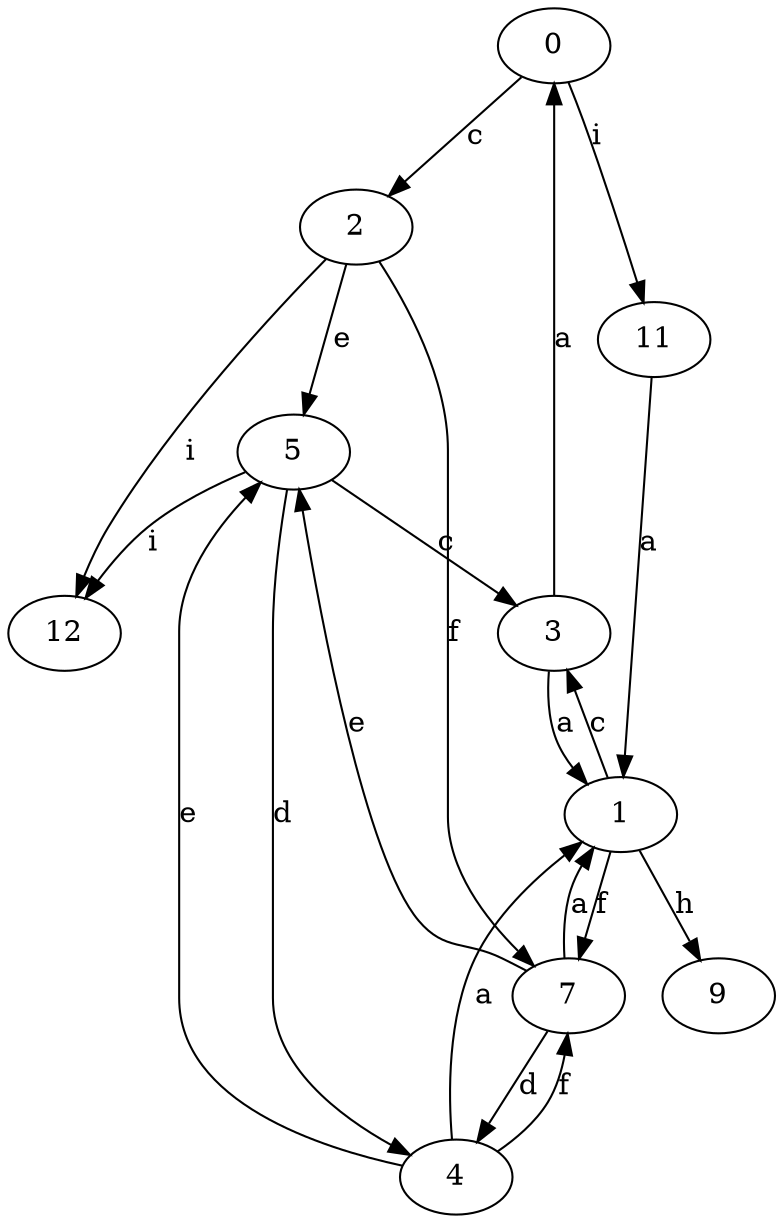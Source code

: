 strict digraph  {
0;
1;
2;
3;
4;
5;
7;
9;
11;
12;
0 -> 2  [label=c];
0 -> 11  [label=i];
1 -> 3  [label=c];
1 -> 7  [label=f];
1 -> 9  [label=h];
2 -> 5  [label=e];
2 -> 7  [label=f];
2 -> 12  [label=i];
3 -> 0  [label=a];
3 -> 1  [label=a];
4 -> 1  [label=a];
4 -> 5  [label=e];
4 -> 7  [label=f];
5 -> 3  [label=c];
5 -> 4  [label=d];
5 -> 12  [label=i];
7 -> 1  [label=a];
7 -> 4  [label=d];
7 -> 5  [label=e];
11 -> 1  [label=a];
}
